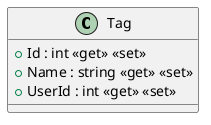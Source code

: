 @startuml
class Tag {
    + Id : int <<get>> <<set>>
    + Name : string <<get>> <<set>>
    + UserId : int <<get>> <<set>>
}
@enduml
